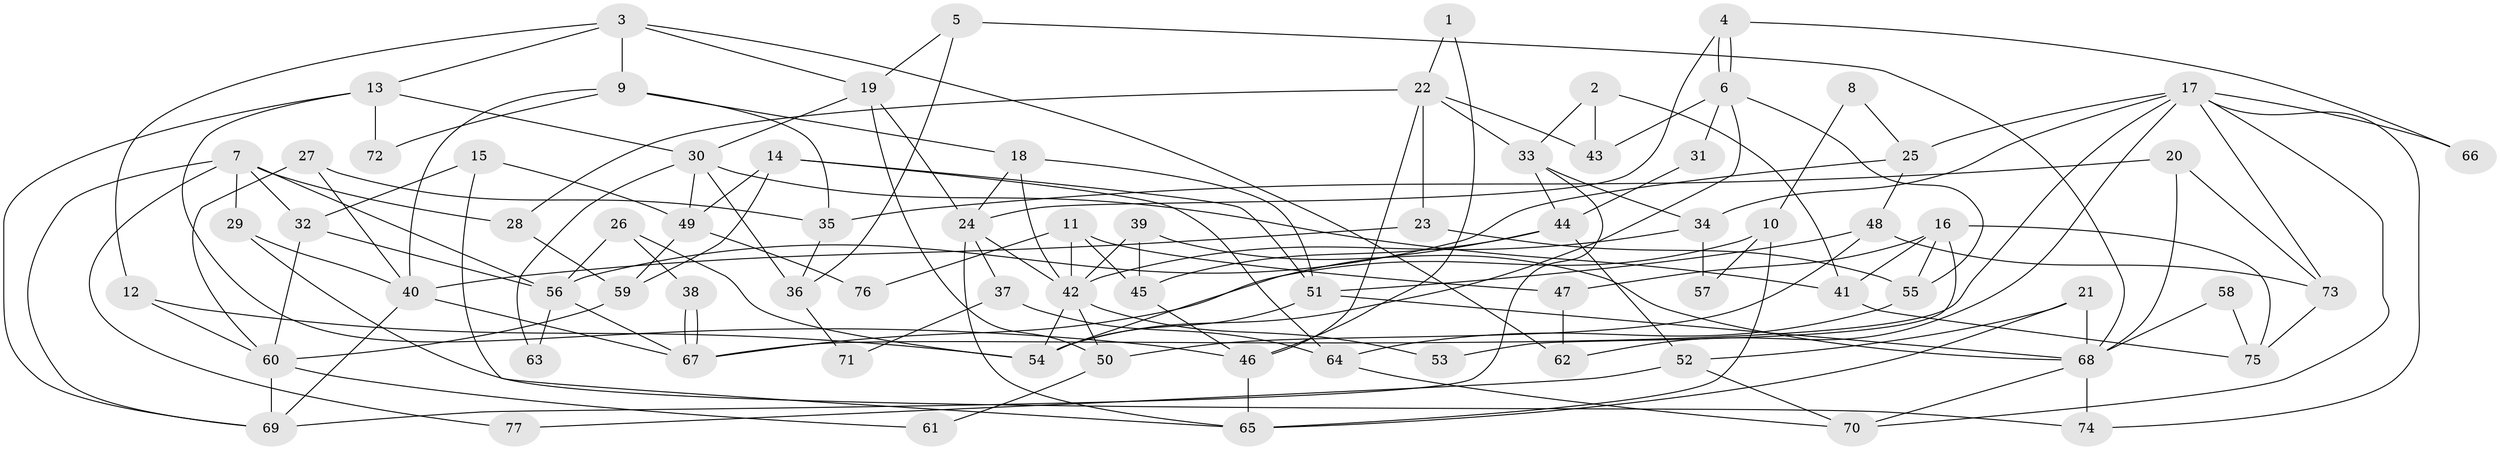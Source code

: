 // Generated by graph-tools (version 1.1) at 2025/01/03/09/25 03:01:58]
// undirected, 77 vertices, 154 edges
graph export_dot {
graph [start="1"]
  node [color=gray90,style=filled];
  1;
  2;
  3;
  4;
  5;
  6;
  7;
  8;
  9;
  10;
  11;
  12;
  13;
  14;
  15;
  16;
  17;
  18;
  19;
  20;
  21;
  22;
  23;
  24;
  25;
  26;
  27;
  28;
  29;
  30;
  31;
  32;
  33;
  34;
  35;
  36;
  37;
  38;
  39;
  40;
  41;
  42;
  43;
  44;
  45;
  46;
  47;
  48;
  49;
  50;
  51;
  52;
  53;
  54;
  55;
  56;
  57;
  58;
  59;
  60;
  61;
  62;
  63;
  64;
  65;
  66;
  67;
  68;
  69;
  70;
  71;
  72;
  73;
  74;
  75;
  76;
  77;
  1 -- 22;
  1 -- 46;
  2 -- 33;
  2 -- 43;
  2 -- 41;
  3 -- 12;
  3 -- 9;
  3 -- 13;
  3 -- 19;
  3 -- 62;
  4 -- 6;
  4 -- 6;
  4 -- 24;
  4 -- 66;
  5 -- 36;
  5 -- 19;
  5 -- 68;
  6 -- 54;
  6 -- 31;
  6 -- 43;
  6 -- 55;
  7 -- 56;
  7 -- 32;
  7 -- 28;
  7 -- 29;
  7 -- 69;
  7 -- 77;
  8 -- 10;
  8 -- 25;
  9 -- 18;
  9 -- 40;
  9 -- 35;
  9 -- 72;
  10 -- 67;
  10 -- 65;
  10 -- 57;
  11 -- 42;
  11 -- 45;
  11 -- 47;
  11 -- 76;
  12 -- 54;
  12 -- 60;
  13 -- 69;
  13 -- 30;
  13 -- 46;
  13 -- 72;
  14 -- 49;
  14 -- 59;
  14 -- 51;
  14 -- 64;
  15 -- 49;
  15 -- 65;
  15 -- 32;
  16 -- 55;
  16 -- 41;
  16 -- 47;
  16 -- 53;
  16 -- 75;
  17 -- 62;
  17 -- 73;
  17 -- 25;
  17 -- 34;
  17 -- 66;
  17 -- 67;
  17 -- 70;
  17 -- 74;
  18 -- 51;
  18 -- 42;
  18 -- 24;
  19 -- 24;
  19 -- 30;
  19 -- 50;
  20 -- 73;
  20 -- 68;
  20 -- 35;
  21 -- 68;
  21 -- 52;
  21 -- 65;
  22 -- 46;
  22 -- 23;
  22 -- 28;
  22 -- 33;
  22 -- 43;
  23 -- 40;
  23 -- 55;
  24 -- 42;
  24 -- 37;
  24 -- 65;
  25 -- 56;
  25 -- 48;
  26 -- 54;
  26 -- 56;
  26 -- 38;
  27 -- 40;
  27 -- 35;
  27 -- 60;
  28 -- 59;
  29 -- 74;
  29 -- 40;
  30 -- 36;
  30 -- 41;
  30 -- 49;
  30 -- 63;
  31 -- 44;
  32 -- 60;
  32 -- 56;
  33 -- 69;
  33 -- 34;
  33 -- 44;
  34 -- 42;
  34 -- 57;
  35 -- 36;
  36 -- 71;
  37 -- 64;
  37 -- 71;
  38 -- 67;
  38 -- 67;
  39 -- 68;
  39 -- 42;
  39 -- 45;
  40 -- 67;
  40 -- 69;
  41 -- 75;
  42 -- 50;
  42 -- 53;
  42 -- 54;
  44 -- 45;
  44 -- 52;
  44 -- 54;
  45 -- 46;
  46 -- 65;
  47 -- 62;
  48 -- 51;
  48 -- 50;
  48 -- 73;
  49 -- 59;
  49 -- 76;
  50 -- 61;
  51 -- 54;
  51 -- 68;
  52 -- 70;
  52 -- 77;
  55 -- 64;
  56 -- 67;
  56 -- 63;
  58 -- 75;
  58 -- 68;
  59 -- 60;
  60 -- 69;
  60 -- 61;
  64 -- 70;
  68 -- 70;
  68 -- 74;
  73 -- 75;
}
